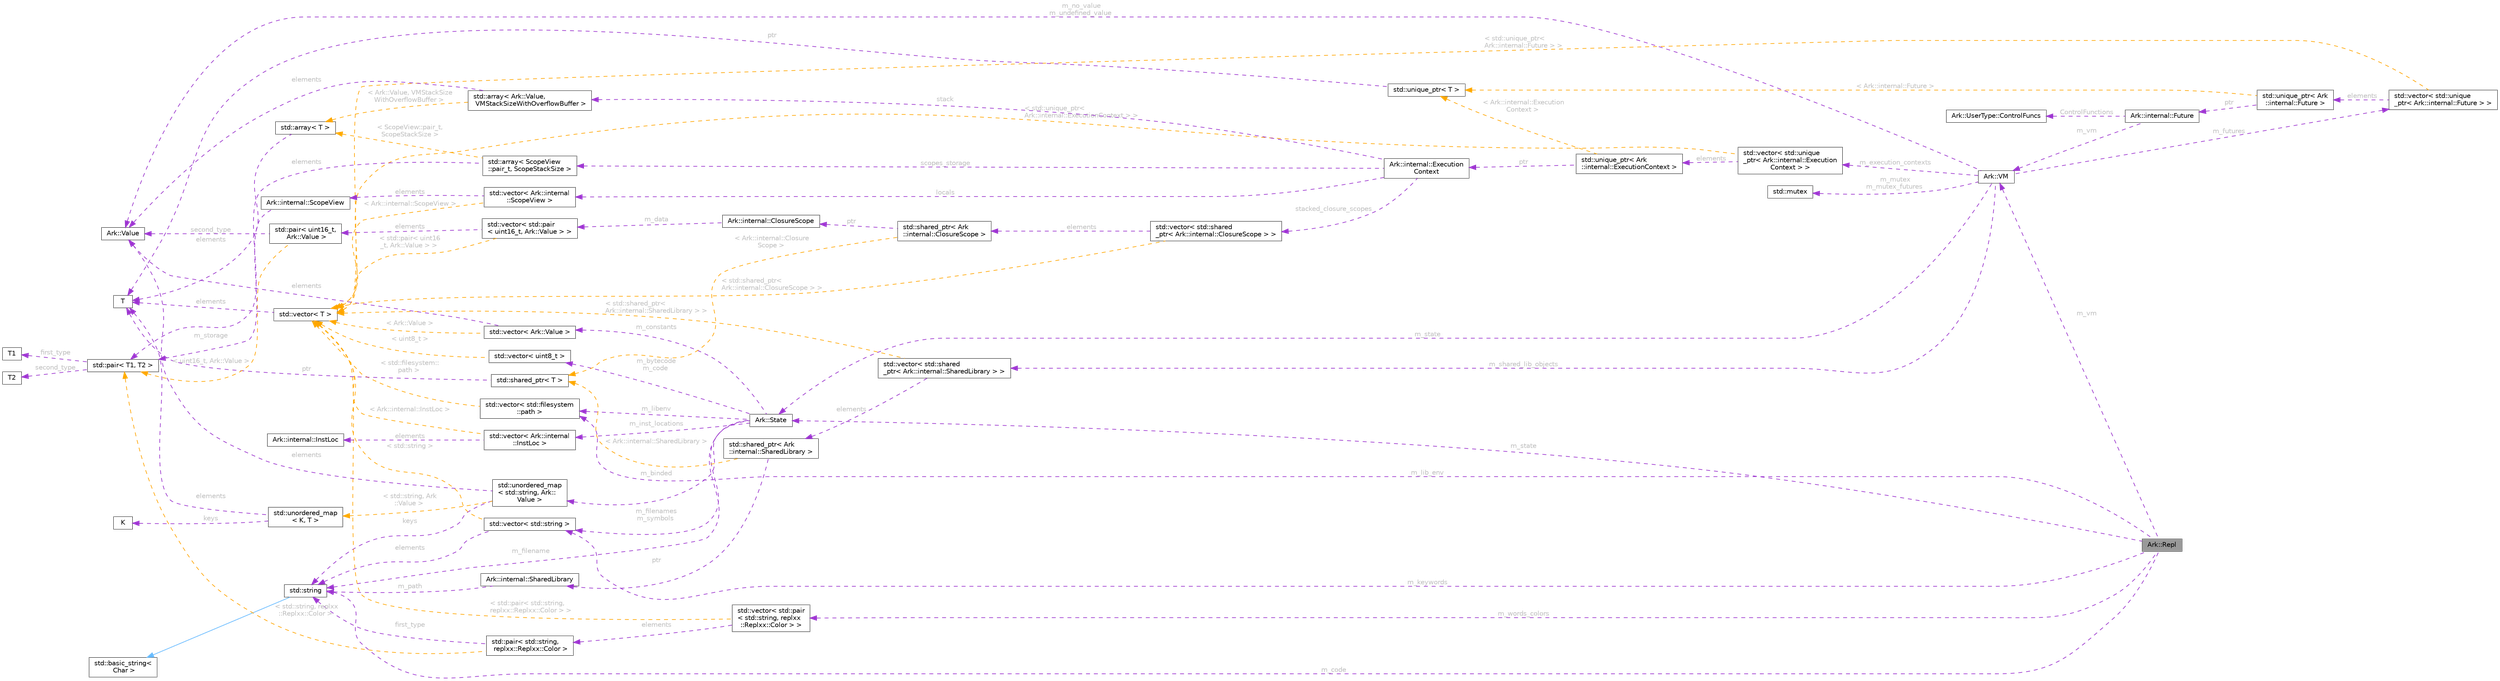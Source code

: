 digraph "Ark::Repl"
{
 // INTERACTIVE_SVG=YES
 // LATEX_PDF_SIZE
  bgcolor="transparent";
  edge [fontname=Helvetica,fontsize=10,labelfontname=Helvetica,labelfontsize=10];
  node [fontname=Helvetica,fontsize=10,shape=box,height=0.2,width=0.4];
  rankdir="LR";
  Node1 [id="Node000001",label="Ark::Repl",height=0.2,width=0.4,color="gray40", fillcolor="grey60", style="filled", fontcolor="black",tooltip=" "];
  Node2 -> Node1 [id="edge1_Node000001_Node000002",dir="back",color="darkorchid3",style="dashed",tooltip=" ",label=" m_code",fontcolor="grey" ];
  Node2 [id="Node000002",label="std::string",height=0.2,width=0.4,color="gray40", fillcolor="white", style="filled",tooltip=" "];
  Node3 -> Node2 [id="edge2_Node000002_Node000003",dir="back",color="steelblue1",style="solid",tooltip=" "];
  Node3 [id="Node000003",label="std::basic_string\<\l Char \>",height=0.2,width=0.4,color="gray40", fillcolor="white", style="filled",tooltip=" "];
  Node4 -> Node1 [id="edge3_Node000001_Node000004",dir="back",color="darkorchid3",style="dashed",tooltip=" ",label=" m_lib_env",fontcolor="grey" ];
  Node4 [id="Node000004",label="std::vector\< std::filesystem\l::path \>",height=0.2,width=0.4,color="gray40", fillcolor="white", style="filled",tooltip=" "];
  Node5 -> Node4 [id="edge4_Node000004_Node000005",dir="back",color="orange",style="dashed",tooltip=" ",label=" \< std::filesystem::\lpath \>",fontcolor="grey" ];
  Node5 [id="Node000005",label="std::vector\< T \>",height=0.2,width=0.4,color="gray40", fillcolor="white", style="filled",tooltip=" "];
  Node6 -> Node5 [id="edge5_Node000005_Node000006",dir="back",color="darkorchid3",style="dashed",tooltip=" ",label=" elements",fontcolor="grey" ];
  Node6 [id="Node000006",label="T",height=0.2,width=0.4,color="gray40", fillcolor="white", style="filled",tooltip=" "];
  Node7 -> Node1 [id="edge6_Node000001_Node000007",dir="back",color="darkorchid3",style="dashed",tooltip=" ",label=" m_state",fontcolor="grey" ];
  Node7 [id="Node000007",label="Ark::State",height=0.2,width=0.4,color="gray40", fillcolor="white", style="filled",URL="$d1/d37/classArk_1_1State.html",tooltip="Ark state to handle the dirty job of loading and compiling ArkScript code."];
  Node8 -> Node7 [id="edge7_Node000007_Node000008",dir="back",color="darkorchid3",style="dashed",tooltip=" ",label=" m_bytecode\nm_code",fontcolor="grey" ];
  Node8 [id="Node000008",label="std::vector\< uint8_t \>",height=0.2,width=0.4,color="gray40", fillcolor="white", style="filled",tooltip=" "];
  Node5 -> Node8 [id="edge8_Node000008_Node000005",dir="back",color="orange",style="dashed",tooltip=" ",label=" \< uint8_t \>",fontcolor="grey" ];
  Node4 -> Node7 [id="edge9_Node000007_Node000004",dir="back",color="darkorchid3",style="dashed",tooltip=" ",label=" m_libenv",fontcolor="grey" ];
  Node2 -> Node7 [id="edge10_Node000007_Node000002",dir="back",color="darkorchid3",style="dashed",tooltip=" ",label=" m_filename",fontcolor="grey" ];
  Node9 -> Node7 [id="edge11_Node000007_Node000009",dir="back",color="darkorchid3",style="dashed",tooltip=" ",label=" m_filenames\nm_symbols",fontcolor="grey" ];
  Node9 [id="Node000009",label="std::vector\< std::string \>",height=0.2,width=0.4,color="gray40", fillcolor="white", style="filled",tooltip=" "];
  Node2 -> Node9 [id="edge12_Node000009_Node000002",dir="back",color="darkorchid3",style="dashed",tooltip=" ",label=" elements",fontcolor="grey" ];
  Node5 -> Node9 [id="edge13_Node000009_Node000005",dir="back",color="orange",style="dashed",tooltip=" ",label=" \< std::string \>",fontcolor="grey" ];
  Node10 -> Node7 [id="edge14_Node000007_Node000010",dir="back",color="darkorchid3",style="dashed",tooltip=" ",label=" m_constants",fontcolor="grey" ];
  Node10 [id="Node000010",label="std::vector\< Ark::Value \>",height=0.2,width=0.4,color="gray40", fillcolor="white", style="filled",tooltip=" "];
  Node11 -> Node10 [id="edge15_Node000010_Node000011",dir="back",color="darkorchid3",style="dashed",tooltip=" ",label=" elements",fontcolor="grey" ];
  Node11 [id="Node000011",label="Ark::Value",height=0.2,width=0.4,color="gray40", fillcolor="white", style="filled",URL="$d3/d90/classArk_1_1Value.html",tooltip=" "];
  Node5 -> Node10 [id="edge16_Node000010_Node000005",dir="back",color="orange",style="dashed",tooltip=" ",label=" \< Ark::Value \>",fontcolor="grey" ];
  Node12 -> Node7 [id="edge17_Node000007_Node000012",dir="back",color="darkorchid3",style="dashed",tooltip=" ",label=" m_inst_locations",fontcolor="grey" ];
  Node12 [id="Node000012",label="std::vector\< Ark::internal\l::InstLoc \>",height=0.2,width=0.4,color="gray40", fillcolor="white", style="filled",tooltip=" "];
  Node13 -> Node12 [id="edge18_Node000012_Node000013",dir="back",color="darkorchid3",style="dashed",tooltip=" ",label=" elements",fontcolor="grey" ];
  Node13 [id="Node000013",label="Ark::internal::InstLoc",height=0.2,width=0.4,color="gray40", fillcolor="white", style="filled",URL="$d5/d64/structArk_1_1internal_1_1InstLoc.html",tooltip=" "];
  Node5 -> Node12 [id="edge19_Node000012_Node000005",dir="back",color="orange",style="dashed",tooltip=" ",label=" \< Ark::internal::InstLoc \>",fontcolor="grey" ];
  Node14 -> Node7 [id="edge20_Node000007_Node000014",dir="back",color="darkorchid3",style="dashed",tooltip=" ",label=" m_binded",fontcolor="grey" ];
  Node14 [id="Node000014",label="std::unordered_map\l\< std::string, Ark::\lValue \>",height=0.2,width=0.4,color="gray40", fillcolor="white", style="filled",tooltip=" "];
  Node2 -> Node14 [id="edge21_Node000014_Node000002",dir="back",color="darkorchid3",style="dashed",tooltip=" ",label=" keys",fontcolor="grey" ];
  Node11 -> Node14 [id="edge22_Node000014_Node000011",dir="back",color="darkorchid3",style="dashed",tooltip=" ",label=" elements",fontcolor="grey" ];
  Node15 -> Node14 [id="edge23_Node000014_Node000015",dir="back",color="orange",style="dashed",tooltip=" ",label=" \< std::string, Ark\l::Value \>",fontcolor="grey" ];
  Node15 [id="Node000015",label="std::unordered_map\l\< K, T \>",height=0.2,width=0.4,color="gray40", fillcolor="white", style="filled",tooltip=" "];
  Node16 -> Node15 [id="edge24_Node000015_Node000016",dir="back",color="darkorchid3",style="dashed",tooltip=" ",label=" keys",fontcolor="grey" ];
  Node16 [id="Node000016",label="K",height=0.2,width=0.4,color="gray40", fillcolor="white", style="filled",tooltip=" "];
  Node6 -> Node15 [id="edge25_Node000015_Node000006",dir="back",color="darkorchid3",style="dashed",tooltip=" ",label=" elements",fontcolor="grey" ];
  Node17 -> Node1 [id="edge26_Node000001_Node000017",dir="back",color="darkorchid3",style="dashed",tooltip=" ",label=" m_vm",fontcolor="grey" ];
  Node17 [id="Node000017",label="Ark::VM",height=0.2,width=0.4,color="gray40", fillcolor="white", style="filled",URL="$d2/d93/classArk_1_1VM.html",tooltip="The ArkScript virtual machine, executing ArkScript bytecode."];
  Node7 -> Node17 [id="edge27_Node000017_Node000007",dir="back",color="darkorchid3",style="dashed",tooltip=" ",label=" m_state",fontcolor="grey" ];
  Node18 -> Node17 [id="edge28_Node000017_Node000018",dir="back",color="darkorchid3",style="dashed",tooltip=" ",label=" m_execution_contexts",fontcolor="grey" ];
  Node18 [id="Node000018",label="std::vector\< std::unique\l_ptr\< Ark::internal::Execution\lContext \> \>",height=0.2,width=0.4,color="gray40", fillcolor="white", style="filled",tooltip=" "];
  Node19 -> Node18 [id="edge29_Node000018_Node000019",dir="back",color="darkorchid3",style="dashed",tooltip=" ",label=" elements",fontcolor="grey" ];
  Node19 [id="Node000019",label="std::unique_ptr\< Ark\l::internal::ExecutionContext \>",height=0.2,width=0.4,color="gray40", fillcolor="white", style="filled",tooltip=" "];
  Node20 -> Node19 [id="edge30_Node000019_Node000020",dir="back",color="darkorchid3",style="dashed",tooltip=" ",label=" ptr",fontcolor="grey" ];
  Node20 [id="Node000020",label="Ark::internal::Execution\lContext",height=0.2,width=0.4,color="gray40", fillcolor="white", style="filled",URL="$d0/daf/structArk_1_1internal_1_1ExecutionContext.html",tooltip=" "];
  Node21 -> Node20 [id="edge31_Node000020_Node000021",dir="back",color="darkorchid3",style="dashed",tooltip=" ",label=" stacked_closure_scopes",fontcolor="grey" ];
  Node21 [id="Node000021",label="std::vector\< std::shared\l_ptr\< Ark::internal::ClosureScope \> \>",height=0.2,width=0.4,color="gray40", fillcolor="white", style="filled",tooltip=" "];
  Node22 -> Node21 [id="edge32_Node000021_Node000022",dir="back",color="darkorchid3",style="dashed",tooltip=" ",label=" elements",fontcolor="grey" ];
  Node22 [id="Node000022",label="std::shared_ptr\< Ark\l::internal::ClosureScope \>",height=0.2,width=0.4,color="gray40", fillcolor="white", style="filled",tooltip=" "];
  Node23 -> Node22 [id="edge33_Node000022_Node000023",dir="back",color="darkorchid3",style="dashed",tooltip=" ",label=" ptr",fontcolor="grey" ];
  Node23 [id="Node000023",label="Ark::internal::ClosureScope",height=0.2,width=0.4,color="gray40", fillcolor="white", style="filled",URL="$d9/d6c/classArk_1_1internal_1_1ClosureScope.html",tooltip="A class to store fields captured by a closure."];
  Node24 -> Node23 [id="edge34_Node000023_Node000024",dir="back",color="darkorchid3",style="dashed",tooltip=" ",label=" m_data",fontcolor="grey" ];
  Node24 [id="Node000024",label="std::vector\< std::pair\l\< uint16_t, Ark::Value \> \>",height=0.2,width=0.4,color="gray40", fillcolor="white", style="filled",tooltip=" "];
  Node25 -> Node24 [id="edge35_Node000024_Node000025",dir="back",color="darkorchid3",style="dashed",tooltip=" ",label=" elements",fontcolor="grey" ];
  Node25 [id="Node000025",label="std::pair\< uint16_t,\l Ark::Value \>",height=0.2,width=0.4,color="gray40", fillcolor="white", style="filled",tooltip=" "];
  Node11 -> Node25 [id="edge36_Node000025_Node000011",dir="back",color="darkorchid3",style="dashed",tooltip=" ",label=" second_type",fontcolor="grey" ];
  Node26 -> Node25 [id="edge37_Node000025_Node000026",dir="back",color="orange",style="dashed",tooltip=" ",label=" \< uint16_t, Ark::Value \>",fontcolor="grey" ];
  Node26 [id="Node000026",label="std::pair\< T1, T2 \>",height=0.2,width=0.4,color="gray40", fillcolor="white", style="filled",tooltip=" "];
  Node27 -> Node26 [id="edge38_Node000026_Node000027",dir="back",color="darkorchid3",style="dashed",tooltip=" ",label=" first_type",fontcolor="grey" ];
  Node27 [id="Node000027",label="T1",height=0.2,width=0.4,color="gray40", fillcolor="white", style="filled",tooltip=" "];
  Node28 -> Node26 [id="edge39_Node000026_Node000028",dir="back",color="darkorchid3",style="dashed",tooltip=" ",label=" second_type",fontcolor="grey" ];
  Node28 [id="Node000028",label="T2",height=0.2,width=0.4,color="gray40", fillcolor="white", style="filled",tooltip=" "];
  Node5 -> Node24 [id="edge40_Node000024_Node000005",dir="back",color="orange",style="dashed",tooltip=" ",label=" \< std::pair\< uint16\l_t, Ark::Value \> \>",fontcolor="grey" ];
  Node29 -> Node22 [id="edge41_Node000022_Node000029",dir="back",color="orange",style="dashed",tooltip=" ",label=" \< Ark::internal::Closure\lScope \>",fontcolor="grey" ];
  Node29 [id="Node000029",label="std::shared_ptr\< T \>",height=0.2,width=0.4,color="gray40", fillcolor="white", style="filled",tooltip=" "];
  Node6 -> Node29 [id="edge42_Node000029_Node000006",dir="back",color="darkorchid3",style="dashed",tooltip=" ",label=" ptr",fontcolor="grey" ];
  Node5 -> Node21 [id="edge43_Node000021_Node000005",dir="back",color="orange",style="dashed",tooltip=" ",label=" \< std::shared_ptr\<\l Ark::internal::ClosureScope \> \>",fontcolor="grey" ];
  Node30 -> Node20 [id="edge44_Node000020_Node000030",dir="back",color="darkorchid3",style="dashed",tooltip=" ",label=" locals",fontcolor="grey" ];
  Node30 [id="Node000030",label="std::vector\< Ark::internal\l::ScopeView \>",height=0.2,width=0.4,color="gray40", fillcolor="white", style="filled",tooltip=" "];
  Node31 -> Node30 [id="edge45_Node000030_Node000031",dir="back",color="darkorchid3",style="dashed",tooltip=" ",label=" elements",fontcolor="grey" ];
  Node31 [id="Node000031",label="Ark::internal::ScopeView",height=0.2,width=0.4,color="gray40", fillcolor="white", style="filled",URL="$d2/ddd/classArk_1_1internal_1_1ScopeView.html",tooltip="A class to handle the VM scope more efficiently."];
  Node26 -> Node31 [id="edge46_Node000031_Node000026",dir="back",color="darkorchid3",style="dashed",tooltip=" ",label=" m_storage",fontcolor="grey" ];
  Node5 -> Node30 [id="edge47_Node000030_Node000005",dir="back",color="orange",style="dashed",tooltip=" ",label=" \< Ark::internal::ScopeView \>",fontcolor="grey" ];
  Node32 -> Node20 [id="edge48_Node000020_Node000032",dir="back",color="darkorchid3",style="dashed",tooltip=" ",label=" scopes_storage",fontcolor="grey" ];
  Node32 [id="Node000032",label="std::array\< ScopeView\l::pair_t, ScopeStackSize \>",height=0.2,width=0.4,color="gray40", fillcolor="white", style="filled",tooltip=" "];
  Node26 -> Node32 [id="edge49_Node000032_Node000026",dir="back",color="darkorchid3",style="dashed",tooltip=" ",label=" elements",fontcolor="grey" ];
  Node33 -> Node32 [id="edge50_Node000032_Node000033",dir="back",color="orange",style="dashed",tooltip=" ",label=" \< ScopeView::pair_t,\l ScopeStackSize \>",fontcolor="grey" ];
  Node33 [id="Node000033",label="std::array\< T \>",height=0.2,width=0.4,color="gray40", fillcolor="white", style="filled",tooltip=" "];
  Node6 -> Node33 [id="edge51_Node000033_Node000006",dir="back",color="darkorchid3",style="dashed",tooltip=" ",label=" elements",fontcolor="grey" ];
  Node34 -> Node20 [id="edge52_Node000020_Node000034",dir="back",color="darkorchid3",style="dashed",tooltip=" ",label=" stack",fontcolor="grey" ];
  Node34 [id="Node000034",label="std::array\< Ark::Value,\l VMStackSizeWithOverflowBuffer \>",height=0.2,width=0.4,color="gray40", fillcolor="white", style="filled",tooltip=" "];
  Node11 -> Node34 [id="edge53_Node000034_Node000011",dir="back",color="darkorchid3",style="dashed",tooltip=" ",label=" elements",fontcolor="grey" ];
  Node33 -> Node34 [id="edge54_Node000034_Node000033",dir="back",color="orange",style="dashed",tooltip=" ",label=" \< Ark::Value, VMStackSize\lWithOverflowBuffer \>",fontcolor="grey" ];
  Node35 -> Node19 [id="edge55_Node000019_Node000035",dir="back",color="orange",style="dashed",tooltip=" ",label=" \< Ark::internal::Execution\lContext \>",fontcolor="grey" ];
  Node35 [id="Node000035",label="std::unique_ptr\< T \>",height=0.2,width=0.4,color="gray40", fillcolor="white", style="filled",tooltip=" "];
  Node6 -> Node35 [id="edge56_Node000035_Node000006",dir="back",color="darkorchid3",style="dashed",tooltip=" ",label=" ptr",fontcolor="grey" ];
  Node5 -> Node18 [id="edge57_Node000018_Node000005",dir="back",color="orange",style="dashed",tooltip=" ",label=" \< std::unique_ptr\<\l Ark::internal::ExecutionContext \> \>",fontcolor="grey" ];
  Node36 -> Node17 [id="edge58_Node000017_Node000036",dir="back",color="darkorchid3",style="dashed",tooltip=" ",label=" m_mutex\nm_mutex_futures",fontcolor="grey" ];
  Node36 [id="Node000036",label="std::mutex",height=0.2,width=0.4,color="gray40", fillcolor="white", style="filled",tooltip=" "];
  Node37 -> Node17 [id="edge59_Node000017_Node000037",dir="back",color="darkorchid3",style="dashed",tooltip=" ",label=" m_shared_lib_objects",fontcolor="grey" ];
  Node37 [id="Node000037",label="std::vector\< std::shared\l_ptr\< Ark::internal::SharedLibrary \> \>",height=0.2,width=0.4,color="gray40", fillcolor="white", style="filled",tooltip=" "];
  Node38 -> Node37 [id="edge60_Node000037_Node000038",dir="back",color="darkorchid3",style="dashed",tooltip=" ",label=" elements",fontcolor="grey" ];
  Node38 [id="Node000038",label="std::shared_ptr\< Ark\l::internal::SharedLibrary \>",height=0.2,width=0.4,color="gray40", fillcolor="white", style="filled",tooltip=" "];
  Node39 -> Node38 [id="edge61_Node000038_Node000039",dir="back",color="darkorchid3",style="dashed",tooltip=" ",label=" ptr",fontcolor="grey" ];
  Node39 [id="Node000039",label="Ark::internal::SharedLibrary",height=0.2,width=0.4,color="gray40", fillcolor="white", style="filled",URL="$d0/d8a/classArk_1_1internal_1_1SharedLibrary.html",tooltip="Handling a shared library as an ArkScript VM plugin."];
  Node2 -> Node39 [id="edge62_Node000039_Node000002",dir="back",color="darkorchid3",style="dashed",tooltip=" ",label=" m_path",fontcolor="grey" ];
  Node29 -> Node38 [id="edge63_Node000038_Node000029",dir="back",color="orange",style="dashed",tooltip=" ",label=" \< Ark::internal::SharedLibrary \>",fontcolor="grey" ];
  Node5 -> Node37 [id="edge64_Node000037_Node000005",dir="back",color="orange",style="dashed",tooltip=" ",label=" \< std::shared_ptr\<\l Ark::internal::SharedLibrary \> \>",fontcolor="grey" ];
  Node40 -> Node17 [id="edge65_Node000017_Node000040",dir="back",color="darkorchid3",style="dashed",tooltip=" ",label=" m_futures",fontcolor="grey" ];
  Node40 [id="Node000040",label="std::vector\< std::unique\l_ptr\< Ark::internal::Future \> \>",height=0.2,width=0.4,color="gray40", fillcolor="white", style="filled",tooltip=" "];
  Node41 -> Node40 [id="edge66_Node000040_Node000041",dir="back",color="darkorchid3",style="dashed",tooltip=" ",label=" elements",fontcolor="grey" ];
  Node41 [id="Node000041",label="std::unique_ptr\< Ark\l::internal::Future \>",height=0.2,width=0.4,color="gray40", fillcolor="white", style="filled",tooltip=" "];
  Node42 -> Node41 [id="edge67_Node000041_Node000042",dir="back",color="darkorchid3",style="dashed",tooltip=" ",label=" ptr",fontcolor="grey" ];
  Node42 [id="Node000042",label="Ark::internal::Future",height=0.2,width=0.4,color="gray40", fillcolor="white", style="filled",URL="$d4/d6d/classArk_1_1internal_1_1Future.html",tooltip=" "];
  Node43 -> Node42 [id="edge68_Node000042_Node000043",dir="back",color="darkorchid3",style="dashed",tooltip=" ",label=" ControlFunctions",fontcolor="grey" ];
  Node43 [id="Node000043",label="Ark::UserType::ControlFuncs",height=0.2,width=0.4,color="gray40", fillcolor="white", style="filled",URL="$d8/d70/structArk_1_1UserType_1_1ControlFuncs.html",tooltip="A structure holding a bunch of pointers to different useful functions related to this usertype."];
  Node17 -> Node42 [id="edge69_Node000042_Node000017",dir="back",color="darkorchid3",style="dashed",tooltip=" ",label=" m_vm",fontcolor="grey" ];
  Node35 -> Node41 [id="edge70_Node000041_Node000035",dir="back",color="orange",style="dashed",tooltip=" ",label=" \< Ark::internal::Future \>",fontcolor="grey" ];
  Node5 -> Node40 [id="edge71_Node000040_Node000005",dir="back",color="orange",style="dashed",tooltip=" ",label=" \< std::unique_ptr\<\l Ark::internal::Future \> \>",fontcolor="grey" ];
  Node11 -> Node17 [id="edge72_Node000017_Node000011",dir="back",color="darkorchid3",style="dashed",tooltip=" ",label=" m_no_value\nm_undefined_value",fontcolor="grey" ];
  Node9 -> Node1 [id="edge73_Node000001_Node000009",dir="back",color="darkorchid3",style="dashed",tooltip=" ",label=" m_keywords",fontcolor="grey" ];
  Node44 -> Node1 [id="edge74_Node000001_Node000044",dir="back",color="darkorchid3",style="dashed",tooltip=" ",label=" m_words_colors",fontcolor="grey" ];
  Node44 [id="Node000044",label="std::vector\< std::pair\l\< std::string, replxx\l::Replxx::Color \> \>",height=0.2,width=0.4,color="gray40", fillcolor="white", style="filled",tooltip=" "];
  Node45 -> Node44 [id="edge75_Node000044_Node000045",dir="back",color="darkorchid3",style="dashed",tooltip=" ",label=" elements",fontcolor="grey" ];
  Node45 [id="Node000045",label="std::pair\< std::string,\l replxx::Replxx::Color \>",height=0.2,width=0.4,color="gray40", fillcolor="white", style="filled",tooltip=" "];
  Node2 -> Node45 [id="edge76_Node000045_Node000002",dir="back",color="darkorchid3",style="dashed",tooltip=" ",label=" first_type",fontcolor="grey" ];
  Node26 -> Node45 [id="edge77_Node000045_Node000026",dir="back",color="orange",style="dashed",tooltip=" ",label=" \< std::string, replxx\l::Replxx::Color \>",fontcolor="grey" ];
  Node5 -> Node44 [id="edge78_Node000044_Node000005",dir="back",color="orange",style="dashed",tooltip=" ",label=" \< std::pair\< std::string,\l replxx::Replxx::Color \> \>",fontcolor="grey" ];
}
